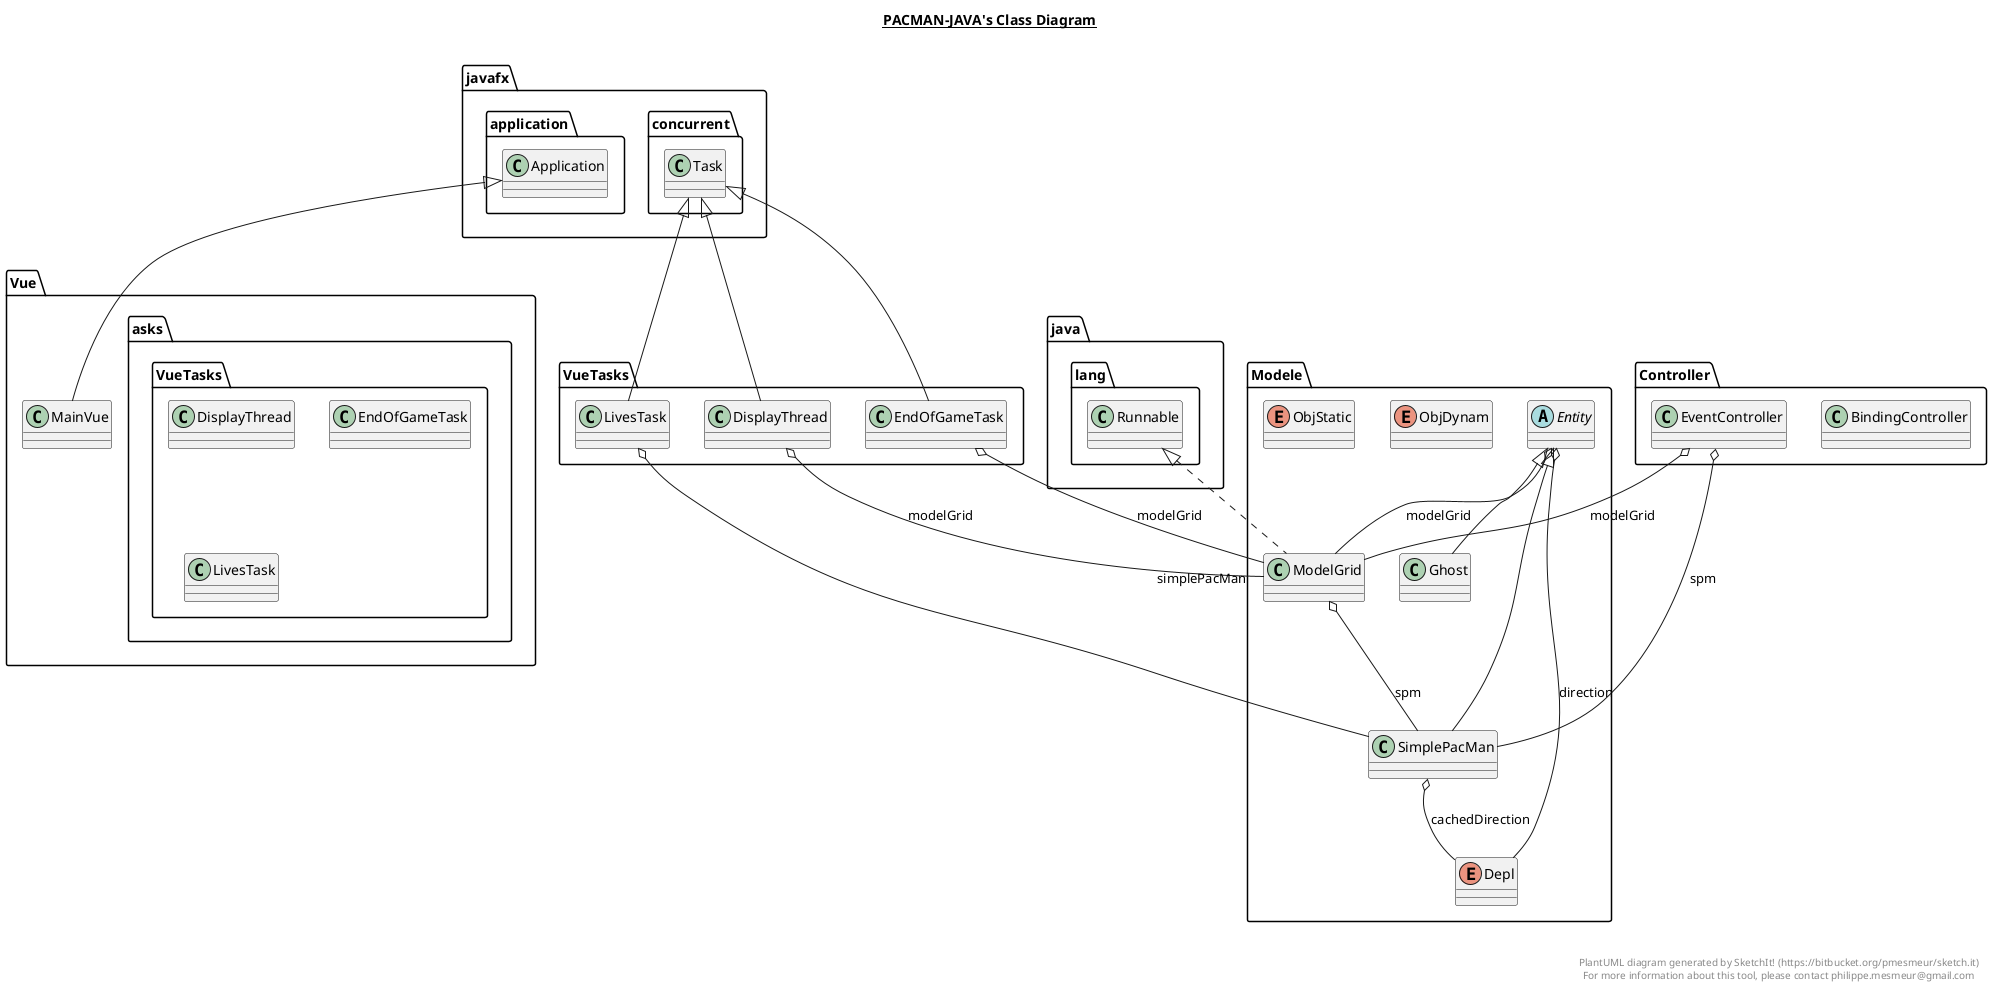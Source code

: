 @startuml

title __PACMAN-JAVA's Class Diagram__\n

  namespace Controller {
    class Controller.BindingController {
    }
  }
  

  namespace Controller {
    class Controller.EventController {
    }
  }
  

  namespace Modele {
    enum Depl {
    }
  }
  

  namespace Modele {
    abstract class Modele.Entity {
    }
  }
  

  namespace Modele {
    class Modele.Ghost {
    }
  }
  

  namespace Modele {
    class Modele.ModelGrid {
    }
  }
  

  namespace Modele {
    enum ObjDynam {
    }
  }
  

  namespace Modele {
    enum ObjStatic {
    }
  }
  

  namespace Modele {
    class Modele.SimplePacMan {
    }
  }
  

  namespace Vue {
    class Vue.MainVue {
    }
  }
  

  namespace Vue {
    namespace asks {
      class VueTasks.DisplayThread {
      }
    }
  }
  

  namespace Vue {
    namespace asks {
      class VueTasks.EndOfGameTask {
      }
    }
  }
  

  namespace Vue {
    namespace asks {
      class VueTasks.LivesTask {
      }
    }
  }
  

  Controller.EventController o-- Modele.ModelGrid : modelGrid
  Controller.EventController o-- Modele.SimplePacMan : spm
  Modele.Entity o-- Modele.Depl : direction
  Modele.Entity o-- Modele.ModelGrid : modelGrid
  Modele.Ghost -up-|> Modele.Entity
  Modele.ModelGrid .up.|> java.lang.Runnable
  Modele.ModelGrid o-- Modele.SimplePacMan : spm
  Modele.SimplePacMan -up-|> Modele.Entity
  Modele.SimplePacMan o-- Modele.Depl : cachedDirection
  Vue.MainVue -up-|> javafx.application.Application
  VueTasks.DisplayThread -up-|> javafx.concurrent.Task
  VueTasks.DisplayThread o-- Modele.ModelGrid : modelGrid
  VueTasks.EndOfGameTask -up-|> javafx.concurrent.Task
  VueTasks.EndOfGameTask o-- Modele.ModelGrid : modelGrid
  VueTasks.LivesTask -up-|> javafx.concurrent.Task
  VueTasks.LivesTask o-- Modele.SimplePacMan : simplePacMan


right footer


PlantUML diagram generated by SketchIt! (https://bitbucket.org/pmesmeur/sketch.it)
For more information about this tool, please contact philippe.mesmeur@gmail.com
endfooter

@enduml
